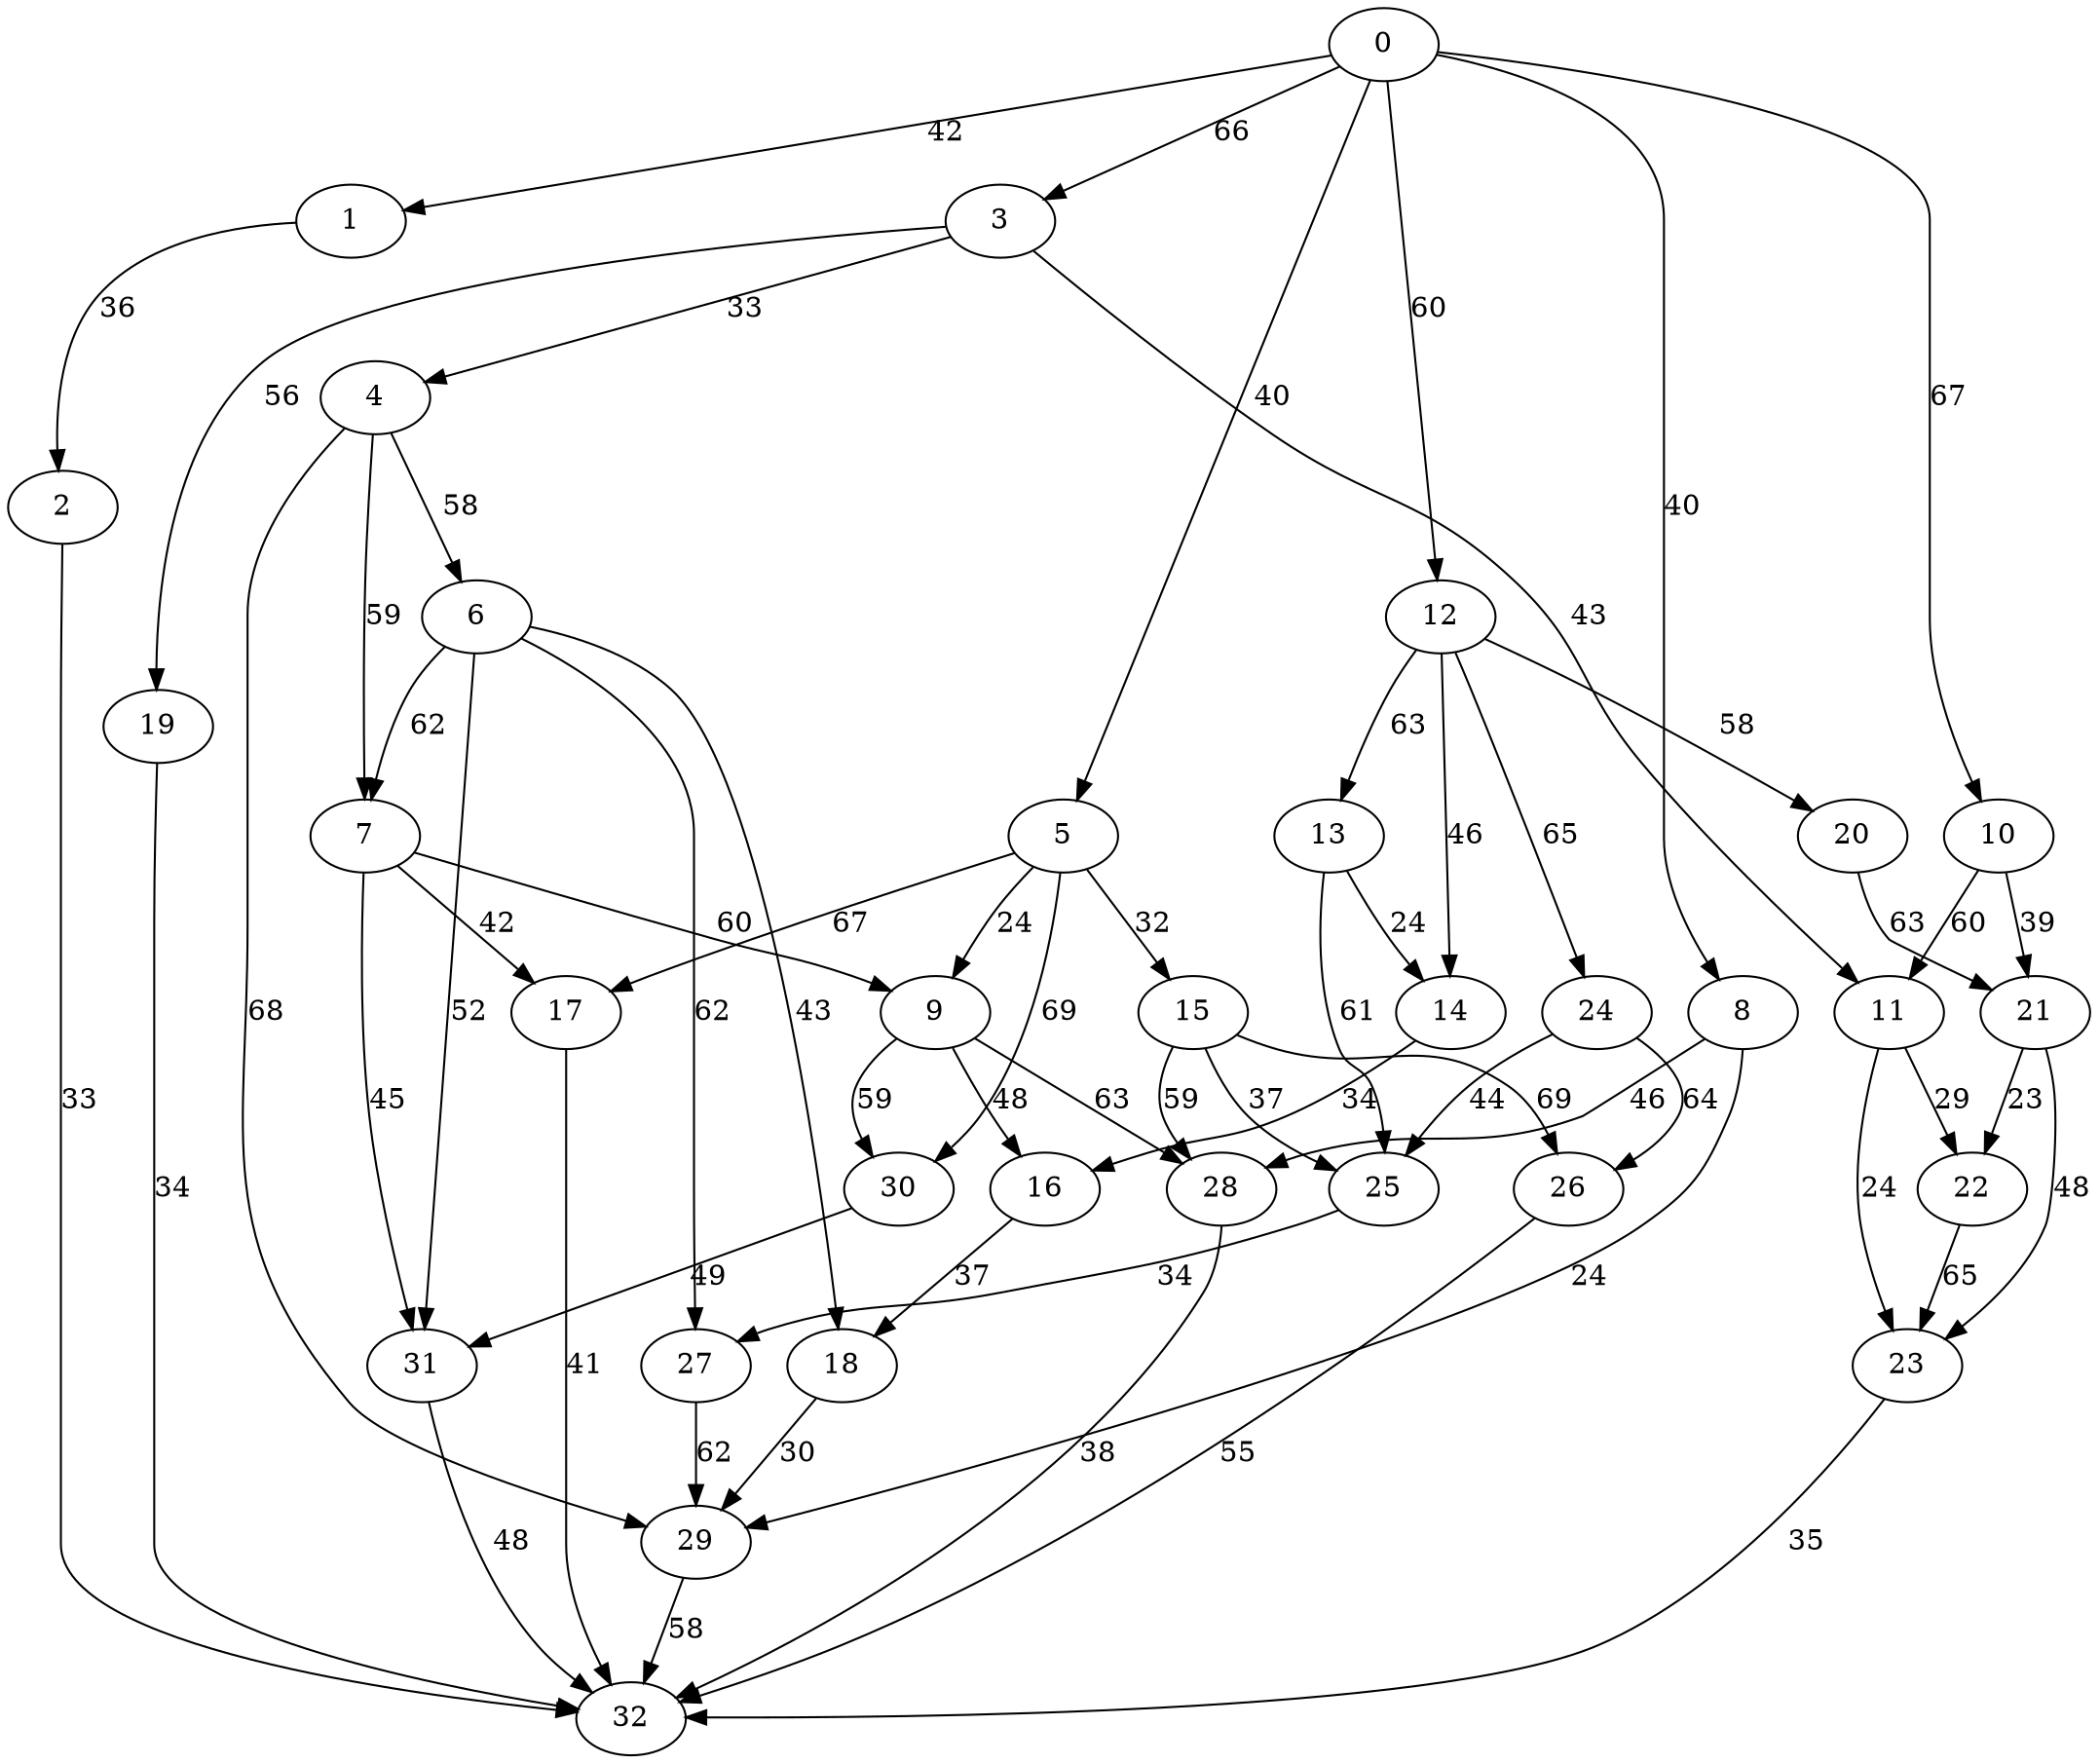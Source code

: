 digraph t40p3r7_15 {
0 -> 1 [ label = 42 ];
0 -> 3 [ label = 66 ];
0 -> 5 [ label = 40 ];
0 -> 8 [ label = 40 ];
0 -> 10 [ label = 67 ];
0 -> 12 [ label = 60 ];
1 -> 2 [ label = 36 ];
2 -> 32 [ label = 33 ];
3 -> 4 [ label = 33 ];
3 -> 11 [ label = 43 ];
3 -> 19 [ label = 56 ];
4 -> 6 [ label = 58 ];
4 -> 7 [ label = 59 ];
4 -> 29 [ label = 68 ];
5 -> 9 [ label = 24 ];
5 -> 15 [ label = 32 ];
5 -> 17 [ label = 67 ];
5 -> 30 [ label = 69 ];
6 -> 7 [ label = 62 ];
6 -> 18 [ label = 43 ];
6 -> 27 [ label = 62 ];
6 -> 31 [ label = 52 ];
7 -> 9 [ label = 60 ];
7 -> 17 [ label = 42 ];
7 -> 31 [ label = 45 ];
8 -> 28 [ label = 46 ];
8 -> 29 [ label = 24 ];
9 -> 16 [ label = 48 ];
9 -> 28 [ label = 63 ];
9 -> 30 [ label = 59 ];
10 -> 11 [ label = 60 ];
10 -> 21 [ label = 39 ];
11 -> 22 [ label = 29 ];
11 -> 23 [ label = 24 ];
12 -> 13 [ label = 63 ];
12 -> 14 [ label = 46 ];
12 -> 20 [ label = 58 ];
12 -> 24 [ label = 65 ];
13 -> 14 [ label = 24 ];
13 -> 25 [ label = 61 ];
14 -> 16 [ label = 34 ];
15 -> 25 [ label = 37 ];
15 -> 26 [ label = 69 ];
15 -> 28 [ label = 59 ];
16 -> 18 [ label = 37 ];
17 -> 32 [ label = 41 ];
18 -> 29 [ label = 30 ];
19 -> 32 [ label = 34 ];
20 -> 21 [ label = 63 ];
21 -> 22 [ label = 23 ];
21 -> 23 [ label = 48 ];
22 -> 23 [ label = 65 ];
23 -> 32 [ label = 35 ];
24 -> 25 [ label = 44 ];
24 -> 26 [ label = 64 ];
25 -> 27 [ label = 34 ];
26 -> 32 [ label = 55 ];
27 -> 29 [ label = 62 ];
28 -> 32 [ label = 38 ];
29 -> 32 [ label = 58 ];
30 -> 31 [ label = 49 ];
31 -> 32 [ label = 48 ];
 }

